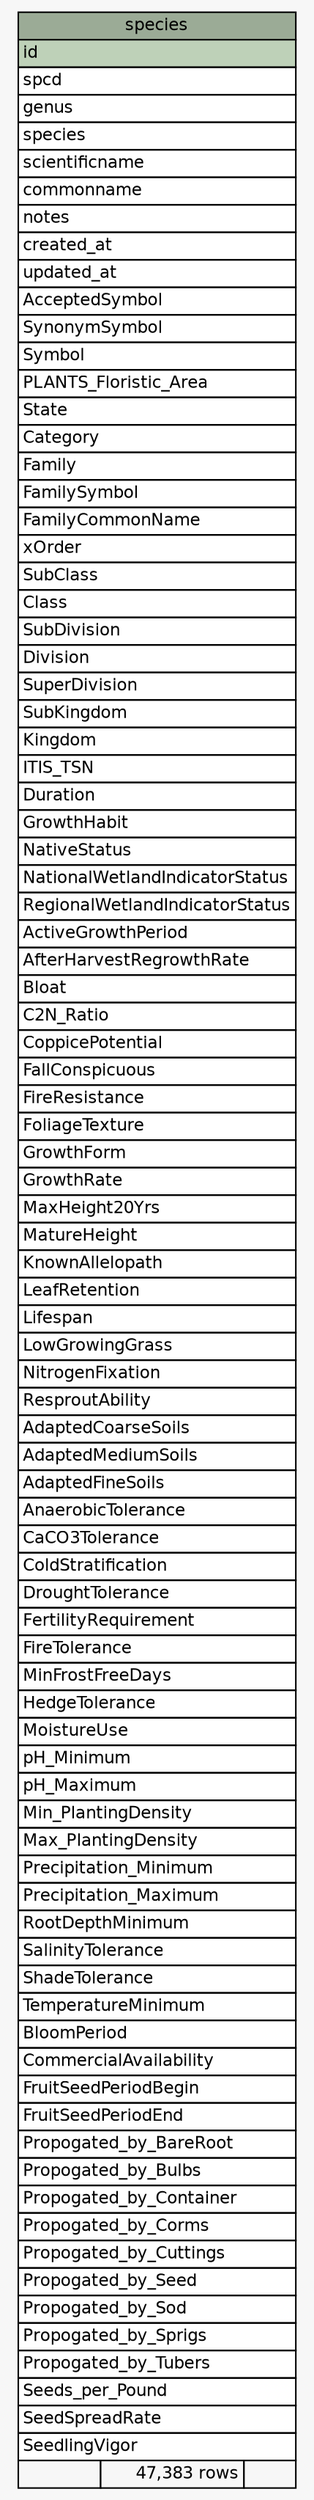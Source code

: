 // dot 2.30.1 on Mac OS X 10.7.5
// SchemaSpy rev 590
digraph "species" {
  graph [
    rankdir="RL"
    bgcolor="#f7f7f7"
    nodesep="0.18"
    ranksep="0.46"
    fontname="Helvetica"
    fontsize="11"
  ];
  node [
    fontname="Helvetica"
    fontsize="11"
    shape="plaintext"
  ];
  edge [
    arrowsize="0.8"
  ];
  "species" [
    label=<
    <TABLE BORDER="0" CELLBORDER="1" CELLSPACING="0" BGCOLOR="#ffffff">
      <TR><TD COLSPAN="3" BGCOLOR="#9bab96" ALIGN="CENTER">species</TD></TR>
      <TR><TD PORT="id" COLSPAN="3" BGCOLOR="#bed1b8" ALIGN="LEFT">id</TD></TR>
      <TR><TD PORT="spcd" COLSPAN="3" ALIGN="LEFT">spcd</TD></TR>
      <TR><TD PORT="genus" COLSPAN="3" ALIGN="LEFT">genus</TD></TR>
      <TR><TD PORT="species" COLSPAN="3" ALIGN="LEFT">species</TD></TR>
      <TR><TD PORT="scientificname" COLSPAN="3" ALIGN="LEFT">scientificname</TD></TR>
      <TR><TD PORT="commonname" COLSPAN="3" ALIGN="LEFT">commonname</TD></TR>
      <TR><TD PORT="notes" COLSPAN="3" ALIGN="LEFT">notes</TD></TR>
      <TR><TD PORT="created_at" COLSPAN="3" ALIGN="LEFT">created_at</TD></TR>
      <TR><TD PORT="updated_at" COLSPAN="3" ALIGN="LEFT">updated_at</TD></TR>
      <TR><TD PORT="AcceptedSymbol" COLSPAN="3" ALIGN="LEFT">AcceptedSymbol</TD></TR>
      <TR><TD PORT="SynonymSymbol" COLSPAN="3" ALIGN="LEFT">SynonymSymbol</TD></TR>
      <TR><TD PORT="Symbol" COLSPAN="3" ALIGN="LEFT">Symbol</TD></TR>
      <TR><TD PORT="PLANTS_Floristic_Area" COLSPAN="3" ALIGN="LEFT">PLANTS_Floristic_Area</TD></TR>
      <TR><TD PORT="State" COLSPAN="3" ALIGN="LEFT">State</TD></TR>
      <TR><TD PORT="Category" COLSPAN="3" ALIGN="LEFT">Category</TD></TR>
      <TR><TD PORT="Family" COLSPAN="3" ALIGN="LEFT">Family</TD></TR>
      <TR><TD PORT="FamilySymbol" COLSPAN="3" ALIGN="LEFT">FamilySymbol</TD></TR>
      <TR><TD PORT="FamilyCommonName" COLSPAN="3" ALIGN="LEFT">FamilyCommonName</TD></TR>
      <TR><TD PORT="xOrder" COLSPAN="3" ALIGN="LEFT">xOrder</TD></TR>
      <TR><TD PORT="SubClass" COLSPAN="3" ALIGN="LEFT">SubClass</TD></TR>
      <TR><TD PORT="Class" COLSPAN="3" ALIGN="LEFT">Class</TD></TR>
      <TR><TD PORT="SubDivision" COLSPAN="3" ALIGN="LEFT">SubDivision</TD></TR>
      <TR><TD PORT="Division" COLSPAN="3" ALIGN="LEFT">Division</TD></TR>
      <TR><TD PORT="SuperDivision" COLSPAN="3" ALIGN="LEFT">SuperDivision</TD></TR>
      <TR><TD PORT="SubKingdom" COLSPAN="3" ALIGN="LEFT">SubKingdom</TD></TR>
      <TR><TD PORT="Kingdom" COLSPAN="3" ALIGN="LEFT">Kingdom</TD></TR>
      <TR><TD PORT="ITIS_TSN" COLSPAN="3" ALIGN="LEFT">ITIS_TSN</TD></TR>
      <TR><TD PORT="Duration" COLSPAN="3" ALIGN="LEFT">Duration</TD></TR>
      <TR><TD PORT="GrowthHabit" COLSPAN="3" ALIGN="LEFT">GrowthHabit</TD></TR>
      <TR><TD PORT="NativeStatus" COLSPAN="3" ALIGN="LEFT">NativeStatus</TD></TR>
      <TR><TD PORT="NationalWetlandIndicatorStatus" COLSPAN="3" ALIGN="LEFT">NationalWetlandIndicatorStatus</TD></TR>
      <TR><TD PORT="RegionalWetlandIndicatorStatus" COLSPAN="3" ALIGN="LEFT">RegionalWetlandIndicatorStatus</TD></TR>
      <TR><TD PORT="ActiveGrowthPeriod" COLSPAN="3" ALIGN="LEFT">ActiveGrowthPeriod</TD></TR>
      <TR><TD PORT="AfterHarvestRegrowthRate" COLSPAN="3" ALIGN="LEFT">AfterHarvestRegrowthRate</TD></TR>
      <TR><TD PORT="Bloat" COLSPAN="3" ALIGN="LEFT">Bloat</TD></TR>
      <TR><TD PORT="C2N_Ratio" COLSPAN="3" ALIGN="LEFT">C2N_Ratio</TD></TR>
      <TR><TD PORT="CoppicePotential" COLSPAN="3" ALIGN="LEFT">CoppicePotential</TD></TR>
      <TR><TD PORT="FallConspicuous" COLSPAN="3" ALIGN="LEFT">FallConspicuous</TD></TR>
      <TR><TD PORT="FireResistance" COLSPAN="3" ALIGN="LEFT">FireResistance</TD></TR>
      <TR><TD PORT="FoliageTexture" COLSPAN="3" ALIGN="LEFT">FoliageTexture</TD></TR>
      <TR><TD PORT="GrowthForm" COLSPAN="3" ALIGN="LEFT">GrowthForm</TD></TR>
      <TR><TD PORT="GrowthRate" COLSPAN="3" ALIGN="LEFT">GrowthRate</TD></TR>
      <TR><TD PORT="MaxHeight20Yrs" COLSPAN="3" ALIGN="LEFT">MaxHeight20Yrs</TD></TR>
      <TR><TD PORT="MatureHeight" COLSPAN="3" ALIGN="LEFT">MatureHeight</TD></TR>
      <TR><TD PORT="KnownAllelopath" COLSPAN="3" ALIGN="LEFT">KnownAllelopath</TD></TR>
      <TR><TD PORT="LeafRetention" COLSPAN="3" ALIGN="LEFT">LeafRetention</TD></TR>
      <TR><TD PORT="Lifespan" COLSPAN="3" ALIGN="LEFT">Lifespan</TD></TR>
      <TR><TD PORT="LowGrowingGrass" COLSPAN="3" ALIGN="LEFT">LowGrowingGrass</TD></TR>
      <TR><TD PORT="NitrogenFixation" COLSPAN="3" ALIGN="LEFT">NitrogenFixation</TD></TR>
      <TR><TD PORT="ResproutAbility" COLSPAN="3" ALIGN="LEFT">ResproutAbility</TD></TR>
      <TR><TD PORT="AdaptedCoarseSoils" COLSPAN="3" ALIGN="LEFT">AdaptedCoarseSoils</TD></TR>
      <TR><TD PORT="AdaptedMediumSoils" COLSPAN="3" ALIGN="LEFT">AdaptedMediumSoils</TD></TR>
      <TR><TD PORT="AdaptedFineSoils" COLSPAN="3" ALIGN="LEFT">AdaptedFineSoils</TD></TR>
      <TR><TD PORT="AnaerobicTolerance" COLSPAN="3" ALIGN="LEFT">AnaerobicTolerance</TD></TR>
      <TR><TD PORT="CaCO3Tolerance" COLSPAN="3" ALIGN="LEFT">CaCO3Tolerance</TD></TR>
      <TR><TD PORT="ColdStratification" COLSPAN="3" ALIGN="LEFT">ColdStratification</TD></TR>
      <TR><TD PORT="DroughtTolerance" COLSPAN="3" ALIGN="LEFT">DroughtTolerance</TD></TR>
      <TR><TD PORT="FertilityRequirement" COLSPAN="3" ALIGN="LEFT">FertilityRequirement</TD></TR>
      <TR><TD PORT="FireTolerance" COLSPAN="3" ALIGN="LEFT">FireTolerance</TD></TR>
      <TR><TD PORT="MinFrostFreeDays" COLSPAN="3" ALIGN="LEFT">MinFrostFreeDays</TD></TR>
      <TR><TD PORT="HedgeTolerance" COLSPAN="3" ALIGN="LEFT">HedgeTolerance</TD></TR>
      <TR><TD PORT="MoistureUse" COLSPAN="3" ALIGN="LEFT">MoistureUse</TD></TR>
      <TR><TD PORT="pH_Minimum" COLSPAN="3" ALIGN="LEFT">pH_Minimum</TD></TR>
      <TR><TD PORT="pH_Maximum" COLSPAN="3" ALIGN="LEFT">pH_Maximum</TD></TR>
      <TR><TD PORT="Min_PlantingDensity" COLSPAN="3" ALIGN="LEFT">Min_PlantingDensity</TD></TR>
      <TR><TD PORT="Max_PlantingDensity" COLSPAN="3" ALIGN="LEFT">Max_PlantingDensity</TD></TR>
      <TR><TD PORT="Precipitation_Minimum" COLSPAN="3" ALIGN="LEFT">Precipitation_Minimum</TD></TR>
      <TR><TD PORT="Precipitation_Maximum" COLSPAN="3" ALIGN="LEFT">Precipitation_Maximum</TD></TR>
      <TR><TD PORT="RootDepthMinimum" COLSPAN="3" ALIGN="LEFT">RootDepthMinimum</TD></TR>
      <TR><TD PORT="SalinityTolerance" COLSPAN="3" ALIGN="LEFT">SalinityTolerance</TD></TR>
      <TR><TD PORT="ShadeTolerance" COLSPAN="3" ALIGN="LEFT">ShadeTolerance</TD></TR>
      <TR><TD PORT="TemperatureMinimum" COLSPAN="3" ALIGN="LEFT">TemperatureMinimum</TD></TR>
      <TR><TD PORT="BloomPeriod" COLSPAN="3" ALIGN="LEFT">BloomPeriod</TD></TR>
      <TR><TD PORT="CommercialAvailability" COLSPAN="3" ALIGN="LEFT">CommercialAvailability</TD></TR>
      <TR><TD PORT="FruitSeedPeriodBegin" COLSPAN="3" ALIGN="LEFT">FruitSeedPeriodBegin</TD></TR>
      <TR><TD PORT="FruitSeedPeriodEnd" COLSPAN="3" ALIGN="LEFT">FruitSeedPeriodEnd</TD></TR>
      <TR><TD PORT="Propogated_by_BareRoot" COLSPAN="3" ALIGN="LEFT">Propogated_by_BareRoot</TD></TR>
      <TR><TD PORT="Propogated_by_Bulbs" COLSPAN="3" ALIGN="LEFT">Propogated_by_Bulbs</TD></TR>
      <TR><TD PORT="Propogated_by_Container" COLSPAN="3" ALIGN="LEFT">Propogated_by_Container</TD></TR>
      <TR><TD PORT="Propogated_by_Corms" COLSPAN="3" ALIGN="LEFT">Propogated_by_Corms</TD></TR>
      <TR><TD PORT="Propogated_by_Cuttings" COLSPAN="3" ALIGN="LEFT">Propogated_by_Cuttings</TD></TR>
      <TR><TD PORT="Propogated_by_Seed" COLSPAN="3" ALIGN="LEFT">Propogated_by_Seed</TD></TR>
      <TR><TD PORT="Propogated_by_Sod" COLSPAN="3" ALIGN="LEFT">Propogated_by_Sod</TD></TR>
      <TR><TD PORT="Propogated_by_Sprigs" COLSPAN="3" ALIGN="LEFT">Propogated_by_Sprigs</TD></TR>
      <TR><TD PORT="Propogated_by_Tubers" COLSPAN="3" ALIGN="LEFT">Propogated_by_Tubers</TD></TR>
      <TR><TD PORT="Seeds_per_Pound" COLSPAN="3" ALIGN="LEFT">Seeds_per_Pound</TD></TR>
      <TR><TD PORT="SeedSpreadRate" COLSPAN="3" ALIGN="LEFT">SeedSpreadRate</TD></TR>
      <TR><TD PORT="SeedlingVigor" COLSPAN="3" ALIGN="LEFT">SeedlingVigor</TD></TR>
      <TR><TD ALIGN="LEFT" BGCOLOR="#f7f7f7">  </TD><TD ALIGN="RIGHT" BGCOLOR="#f7f7f7">47,383 rows</TD><TD ALIGN="RIGHT" BGCOLOR="#f7f7f7">  </TD></TR>
    </TABLE>>
    URL="tables/species.html"
    tooltip="species"
  ];
}
